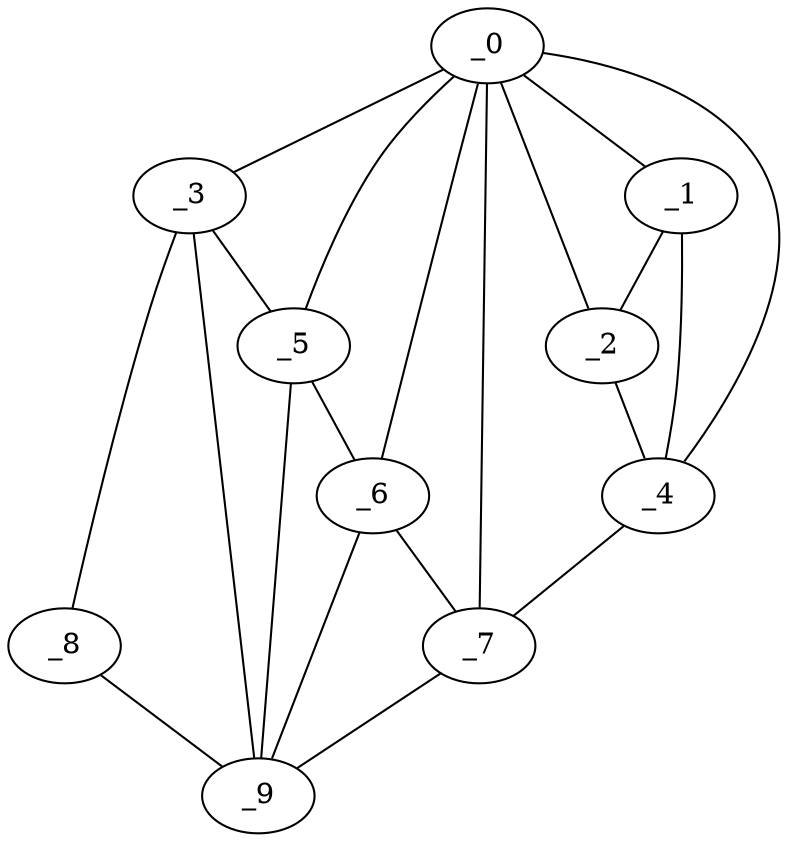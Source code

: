 graph "obj28__225.gxl" {
	_0	 [x=85,
		y=31];
	_1	 [x=104,
		y=17];
	_0 -- _1	 [valence=1];
	_2	 [x=108,
		y=22];
	_0 -- _2	 [valence=2];
	_3	 [x=110,
		y=78];
	_0 -- _3	 [valence=1];
	_4	 [x=113,
		y=24];
	_0 -- _4	 [valence=2];
	_5	 [x=123,
		y=59];
	_0 -- _5	 [valence=2];
	_6	 [x=124,
		y=52];
	_0 -- _6	 [valence=2];
	_7	 [x=125,
		y=47];
	_0 -- _7	 [valence=2];
	_1 -- _2	 [valence=1];
	_1 -- _4	 [valence=1];
	_2 -- _4	 [valence=2];
	_3 -- _5	 [valence=2];
	_8	 [x=125,
		y=92];
	_3 -- _8	 [valence=1];
	_9	 [x=126,
		y=81];
	_3 -- _9	 [valence=1];
	_4 -- _7	 [valence=1];
	_5 -- _6	 [valence=2];
	_5 -- _9	 [valence=2];
	_6 -- _7	 [valence=2];
	_6 -- _9	 [valence=2];
	_7 -- _9	 [valence=1];
	_8 -- _9	 [valence=1];
}
